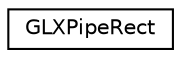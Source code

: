 digraph "Graphical Class Hierarchy"
{
  edge [fontname="Helvetica",fontsize="10",labelfontname="Helvetica",labelfontsize="10"];
  node [fontname="Helvetica",fontsize="10",shape=record];
  rankdir="LR";
  Node1 [label="GLXPipeRect",height=0.2,width=0.4,color="black", fillcolor="white", style="filled",URL="$struct_g_l_x_pipe_rect.html"];
}
